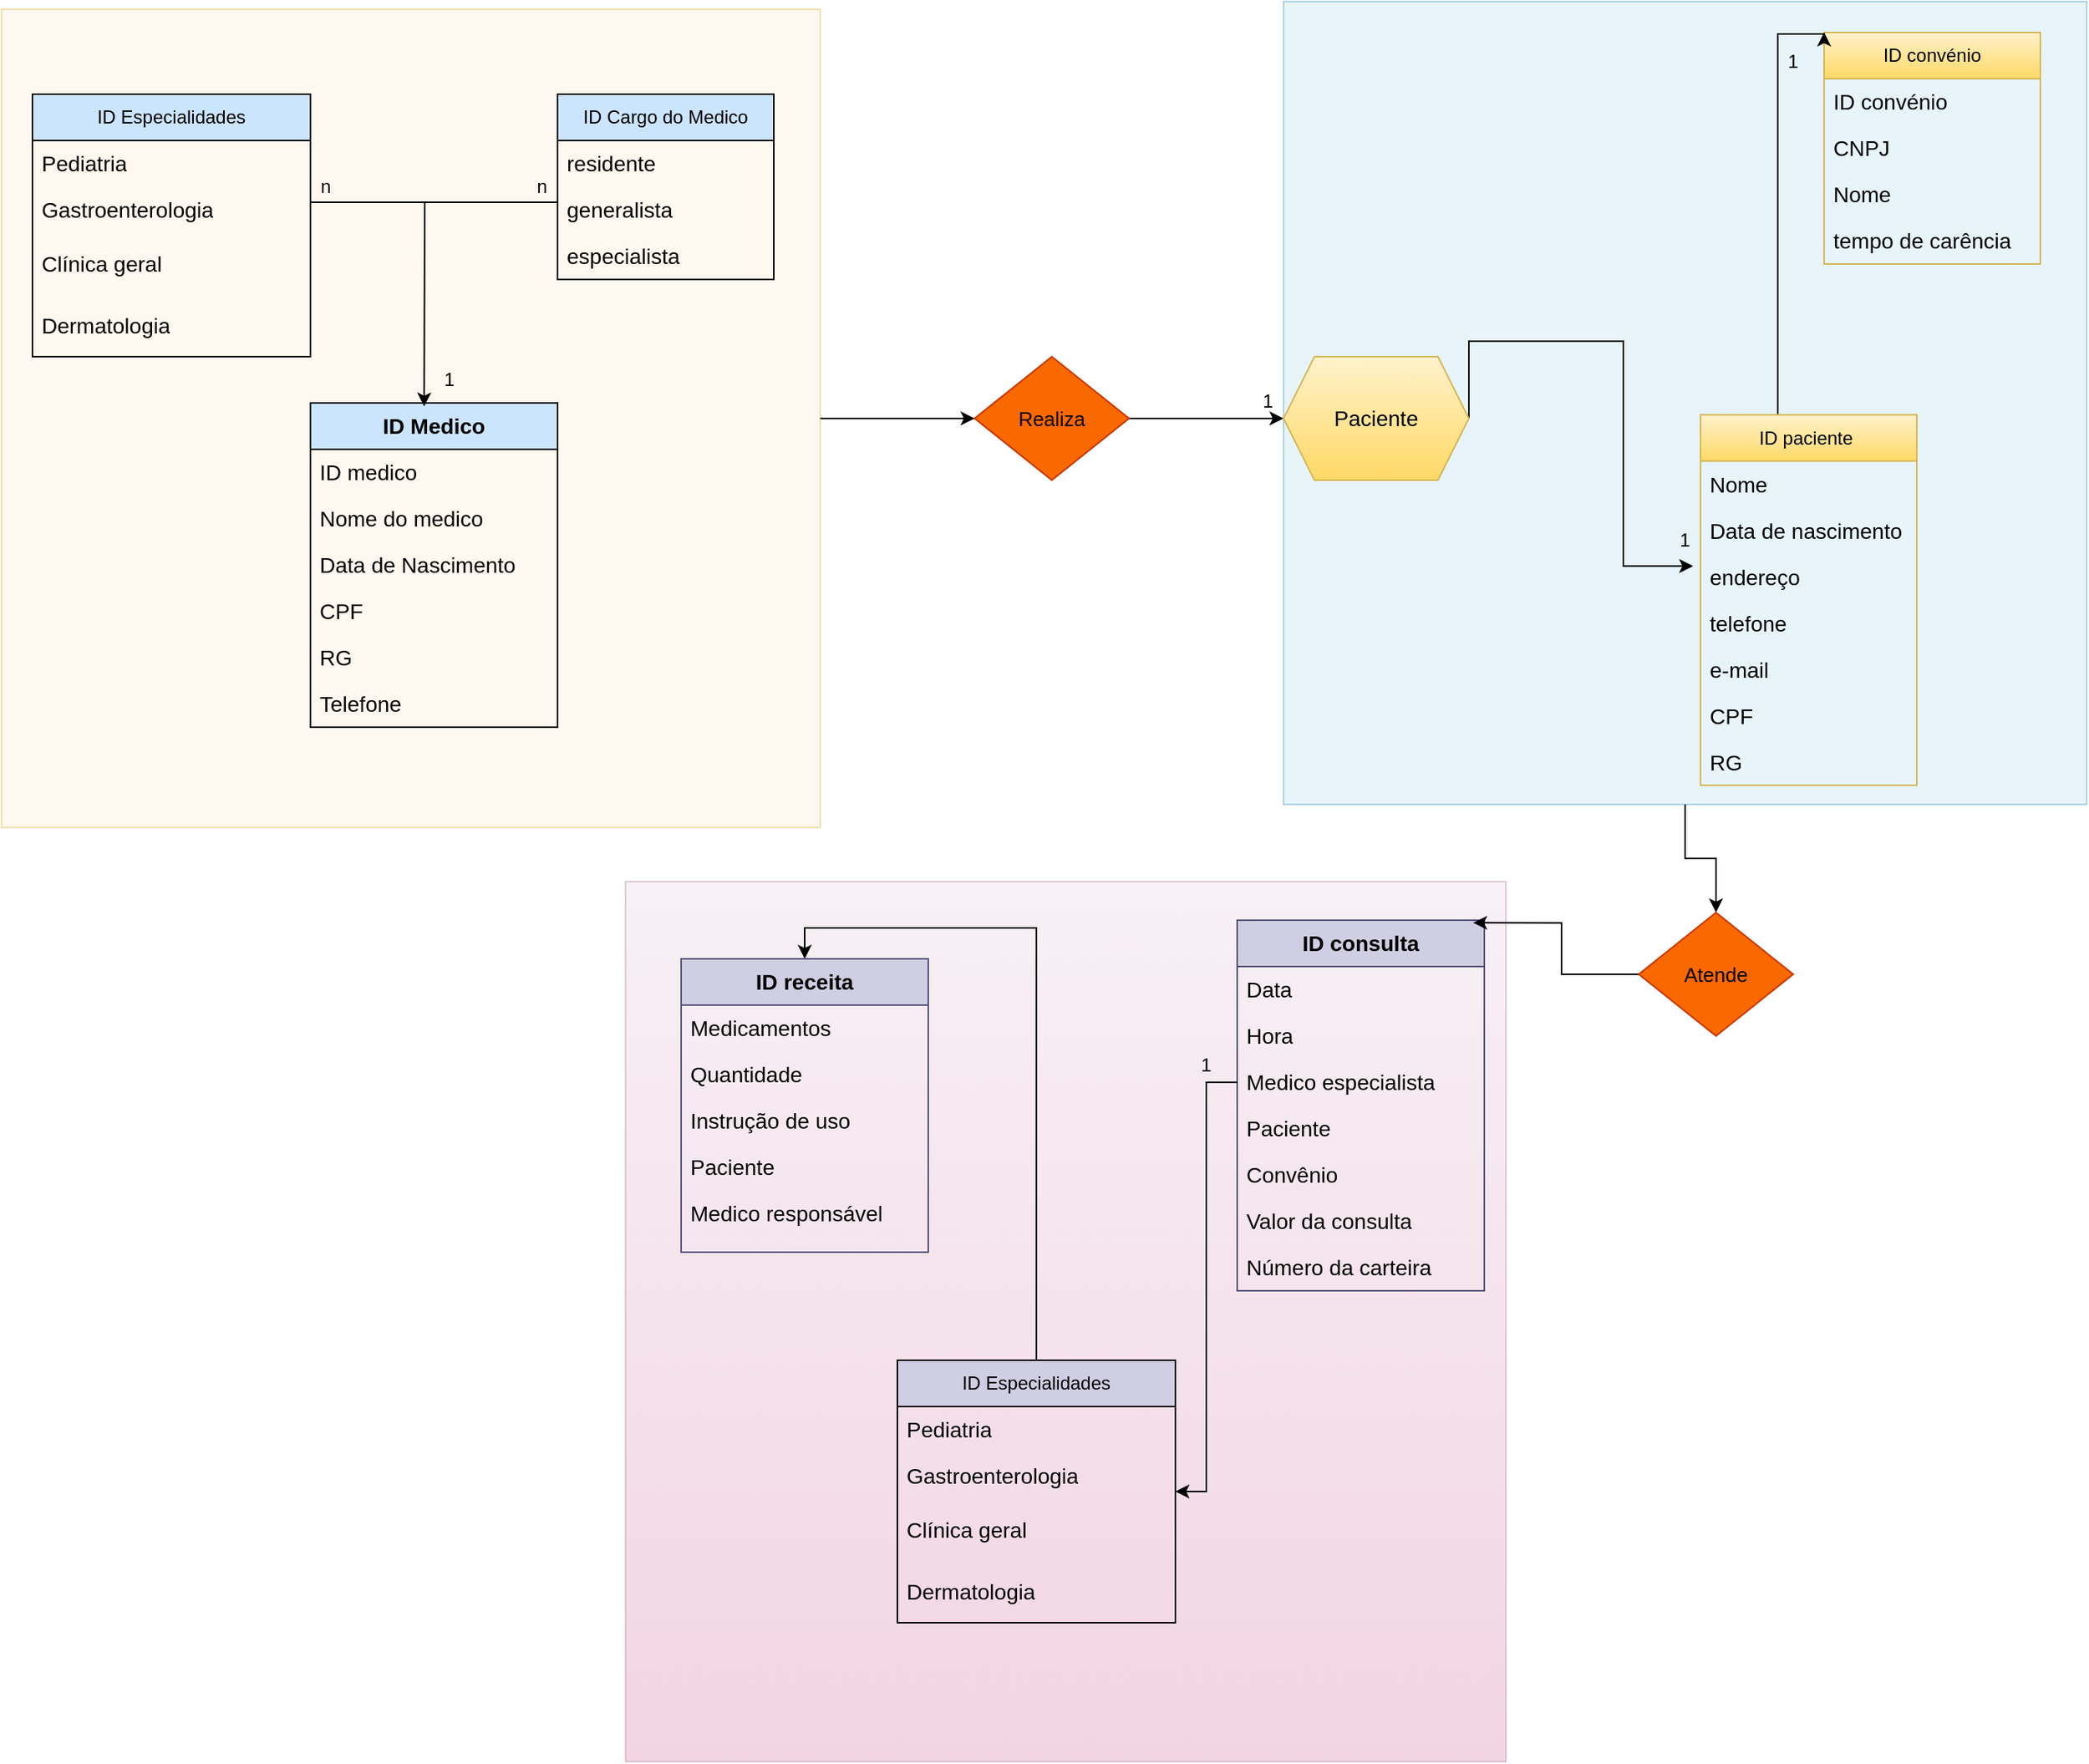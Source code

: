 <mxfile version="21.5.2" type="device">
  <diagram id="C5RBs43oDa-KdzZeNtuy" name="Page-1">
    <mxGraphModel dx="2867" dy="2313" grid="1" gridSize="10" guides="1" tooltips="1" connect="1" arrows="1" fold="1" page="1" pageScale="1" pageWidth="827" pageHeight="1169" math="0" shadow="0">
      <root>
        <mxCell id="WIyWlLk6GJQsqaUBKTNV-0" />
        <mxCell id="WIyWlLk6GJQsqaUBKTNV-1" parent="WIyWlLk6GJQsqaUBKTNV-0" />
        <mxCell id="MtNKoR--CK0qvK1nkhEk-106" style="edgeStyle=orthogonalEdgeStyle;rounded=0;orthogonalLoop=1;jettySize=auto;html=1;exitX=1;exitY=0.5;exitDx=0;exitDy=0;entryX=0;entryY=0.5;entryDx=0;entryDy=0;" parent="WIyWlLk6GJQsqaUBKTNV-1" source="MtNKoR--CK0qvK1nkhEk-14" edge="1">
          <mxGeometry relative="1" as="geometry">
            <mxPoint x="840" y="260" as="targetPoint" />
          </mxGeometry>
        </mxCell>
        <mxCell id="MtNKoR--CK0qvK1nkhEk-14" value="Realiza" style="rhombus;whiteSpace=wrap;html=1;rotation=0;labelBackgroundColor=none;fillColor=#fa6800;fontColor=#000000;strokeColor=#C73500;fontSize=13;" parent="WIyWlLk6GJQsqaUBKTNV-1" vertex="1">
          <mxGeometry x="640" y="220" width="100" height="80" as="geometry" />
        </mxCell>
        <mxCell id="MtNKoR--CK0qvK1nkhEk-17" style="edgeStyle=orthogonalEdgeStyle;rounded=0;orthogonalLoop=1;jettySize=auto;html=1;exitX=1;exitY=0.5;exitDx=0;exitDy=0;entryX=0;entryY=0.5;entryDx=0;entryDy=0;labelBackgroundColor=none;fontColor=default;" parent="WIyWlLk6GJQsqaUBKTNV-1" source="MtNKoR--CK0qvK1nkhEk-16" target="MtNKoR--CK0qvK1nkhEk-14" edge="1">
          <mxGeometry relative="1" as="geometry" />
        </mxCell>
        <mxCell id="MtNKoR--CK0qvK1nkhEk-16" value="" style="whiteSpace=wrap;html=1;aspect=fixed;opacity=30;labelBackgroundColor=none;fillColor=#ffe6cc;strokeColor=#d79b00;" parent="WIyWlLk6GJQsqaUBKTNV-1" vertex="1">
          <mxGeometry x="10" y="-5" width="530" height="530" as="geometry" />
        </mxCell>
        <mxCell id="MtNKoR--CK0qvK1nkhEk-84" value="&lt;h3&gt;ID Medico&lt;/h3&gt;" style="swimlane;whiteSpace=wrap;html=1;startSize=30;labelBackgroundColor=none;fillColor=#CCE5FF;" parent="WIyWlLk6GJQsqaUBKTNV-1" vertex="1">
          <mxGeometry x="210" y="250" width="160" height="210" as="geometry">
            <mxRectangle x="300" y="55" width="140" height="60" as="alternateBounds" />
          </mxGeometry>
        </mxCell>
        <mxCell id="MtNKoR--CK0qvK1nkhEk-85" value="CPF" style="text;strokeColor=none;fillColor=none;align=left;verticalAlign=middle;spacingLeft=4;spacingRight=4;overflow=hidden;points=[[0,0.5],[1,0.5]];portConstraint=eastwest;rotatable=0;whiteSpace=wrap;html=1;labelBackgroundColor=none;fontSize=14;" parent="MtNKoR--CK0qvK1nkhEk-84" vertex="1">
          <mxGeometry y="120" width="160" height="30" as="geometry" />
        </mxCell>
        <mxCell id="MtNKoR--CK0qvK1nkhEk-86" value="Nome do medico" style="text;strokeColor=none;fillColor=none;align=left;verticalAlign=middle;spacingLeft=4;spacingRight=4;overflow=hidden;points=[[0,0.5],[1,0.5]];portConstraint=eastwest;rotatable=0;whiteSpace=wrap;html=1;labelBackgroundColor=none;fontSize=14;" parent="MtNKoR--CK0qvK1nkhEk-84" vertex="1">
          <mxGeometry y="60" width="160" height="30" as="geometry" />
        </mxCell>
        <mxCell id="MtNKoR--CK0qvK1nkhEk-87" value="RG" style="text;strokeColor=none;fillColor=none;align=left;verticalAlign=middle;spacingLeft=4;spacingRight=4;overflow=hidden;points=[[0,0.5],[1,0.5]];portConstraint=eastwest;rotatable=0;whiteSpace=wrap;html=1;labelBackgroundColor=none;fontSize=14;" parent="MtNKoR--CK0qvK1nkhEk-84" vertex="1">
          <mxGeometry y="150" width="160" height="30" as="geometry" />
        </mxCell>
        <mxCell id="MtNKoR--CK0qvK1nkhEk-88" value="Data de Nascimento" style="text;strokeColor=none;fillColor=none;align=left;verticalAlign=middle;spacingLeft=4;spacingRight=4;overflow=hidden;points=[[0,0.5],[1,0.5]];portConstraint=eastwest;rotatable=0;whiteSpace=wrap;html=1;labelBackgroundColor=none;fontSize=14;" parent="MtNKoR--CK0qvK1nkhEk-84" vertex="1">
          <mxGeometry y="90" width="160" height="30" as="geometry" />
        </mxCell>
        <mxCell id="MtNKoR--CK0qvK1nkhEk-89" value="Telefone" style="text;strokeColor=none;fillColor=none;align=left;verticalAlign=middle;spacingLeft=4;spacingRight=4;overflow=hidden;points=[[0,0.5],[1,0.5]];portConstraint=eastwest;rotatable=0;whiteSpace=wrap;html=1;labelBackgroundColor=none;fontSize=14;" parent="MtNKoR--CK0qvK1nkhEk-84" vertex="1">
          <mxGeometry y="180" width="160" height="30" as="geometry" />
        </mxCell>
        <mxCell id="MtNKoR--CK0qvK1nkhEk-90" value="ID medico" style="text;strokeColor=none;fillColor=none;align=left;verticalAlign=middle;spacingLeft=4;spacingRight=4;overflow=hidden;points=[[0,0.5],[1,0.5]];portConstraint=eastwest;rotatable=0;whiteSpace=wrap;html=1;labelBackgroundColor=none;fontSize=14;" parent="MtNKoR--CK0qvK1nkhEk-84" vertex="1">
          <mxGeometry y="30" width="160" height="30" as="geometry" />
        </mxCell>
        <mxCell id="MtNKoR--CK0qvK1nkhEk-94" value="ID Cargo do Medico" style="swimlane;fontStyle=0;childLayout=stackLayout;horizontal=1;startSize=30;horizontalStack=0;resizeParent=1;resizeParentMax=0;resizeLast=0;collapsible=1;marginBottom=0;whiteSpace=wrap;html=1;labelBackgroundColor=none;fillColor=#CCE5FF;" parent="WIyWlLk6GJQsqaUBKTNV-1" vertex="1">
          <mxGeometry x="370" y="50" width="140" height="120" as="geometry" />
        </mxCell>
        <mxCell id="MtNKoR--CK0qvK1nkhEk-95" value="residente" style="text;strokeColor=none;fillColor=none;align=left;verticalAlign=middle;spacingLeft=4;spacingRight=4;overflow=hidden;points=[[0,0.5],[1,0.5]];portConstraint=eastwest;rotatable=0;whiteSpace=wrap;html=1;labelBackgroundColor=none;fontSize=14;" parent="MtNKoR--CK0qvK1nkhEk-94" vertex="1">
          <mxGeometry y="30" width="140" height="30" as="geometry" />
        </mxCell>
        <mxCell id="MtNKoR--CK0qvK1nkhEk-96" value=" generalista" style="text;strokeColor=none;fillColor=none;align=left;verticalAlign=middle;spacingLeft=4;spacingRight=4;overflow=hidden;points=[[0,0.5],[1,0.5]];portConstraint=eastwest;rotatable=0;whiteSpace=wrap;html=1;labelBackgroundColor=none;fontSize=14;" parent="MtNKoR--CK0qvK1nkhEk-94" vertex="1">
          <mxGeometry y="60" width="140" height="30" as="geometry" />
        </mxCell>
        <mxCell id="MtNKoR--CK0qvK1nkhEk-97" value="especialista" style="text;strokeColor=none;fillColor=none;align=left;verticalAlign=middle;spacingLeft=4;spacingRight=4;overflow=hidden;points=[[0,0.5],[1,0.5]];portConstraint=eastwest;rotatable=0;whiteSpace=wrap;html=1;labelBackgroundColor=none;fontSize=14;" parent="MtNKoR--CK0qvK1nkhEk-94" vertex="1">
          <mxGeometry y="90" width="140" height="30" as="geometry" />
        </mxCell>
        <mxCell id="MtNKoR--CK0qvK1nkhEk-98" value="ID Especialidades" style="swimlane;fontStyle=0;childLayout=stackLayout;horizontal=1;startSize=30;horizontalStack=0;resizeParent=1;resizeParentMax=0;resizeLast=0;collapsible=1;marginBottom=0;whiteSpace=wrap;html=1;labelBackgroundColor=none;fillColor=#CCE5FF;" parent="WIyWlLk6GJQsqaUBKTNV-1" vertex="1">
          <mxGeometry x="30" y="50" width="180" height="170" as="geometry" />
        </mxCell>
        <mxCell id="MtNKoR--CK0qvK1nkhEk-99" value="Pediatria" style="text;strokeColor=none;fillColor=none;align=left;verticalAlign=middle;spacingLeft=4;spacingRight=4;overflow=hidden;points=[[0,0.5],[1,0.5]];portConstraint=eastwest;rotatable=0;whiteSpace=wrap;html=1;labelBackgroundColor=none;fontSize=14;" parent="MtNKoR--CK0qvK1nkhEk-98" vertex="1">
          <mxGeometry y="30" width="180" height="30" as="geometry" />
        </mxCell>
        <mxCell id="MtNKoR--CK0qvK1nkhEk-100" value="Gastroenterologia " style="text;strokeColor=none;fillColor=none;align=left;verticalAlign=middle;spacingLeft=4;spacingRight=4;overflow=hidden;points=[[0,0.5],[1,0.5]];portConstraint=eastwest;rotatable=0;whiteSpace=wrap;html=1;labelBackgroundColor=none;fontSize=14;" parent="MtNKoR--CK0qvK1nkhEk-98" vertex="1">
          <mxGeometry y="60" width="180" height="30" as="geometry" />
        </mxCell>
        <mxCell id="MtNKoR--CK0qvK1nkhEk-101" value="Clínica geral" style="text;strokeColor=none;fillColor=none;align=left;verticalAlign=middle;spacingLeft=4;spacingRight=4;overflow=hidden;points=[[0,0.5],[1,0.5]];portConstraint=eastwest;rotatable=0;whiteSpace=wrap;html=1;labelBackgroundColor=none;fontSize=14;" parent="MtNKoR--CK0qvK1nkhEk-98" vertex="1">
          <mxGeometry y="90" width="180" height="40" as="geometry" />
        </mxCell>
        <mxCell id="MtNKoR--CK0qvK1nkhEk-102" value="Dermatologia" style="text;strokeColor=none;fillColor=none;align=left;verticalAlign=middle;spacingLeft=4;spacingRight=4;overflow=hidden;points=[[0,0.5],[1,0.5]];portConstraint=eastwest;rotatable=0;whiteSpace=wrap;html=1;labelBackgroundColor=none;fontSize=14;" parent="MtNKoR--CK0qvK1nkhEk-98" vertex="1">
          <mxGeometry y="130" width="180" height="40" as="geometry" />
        </mxCell>
        <mxCell id="QV5UCwgn0tp7EuJSe0XU-17" style="edgeStyle=orthogonalEdgeStyle;rounded=0;orthogonalLoop=1;jettySize=auto;html=1;exitX=0.5;exitY=1;exitDx=0;exitDy=0;entryX=0.5;entryY=0;entryDx=0;entryDy=0;" edge="1" parent="WIyWlLk6GJQsqaUBKTNV-1" source="MtNKoR--CK0qvK1nkhEk-103" target="QV5UCwgn0tp7EuJSe0XU-16">
          <mxGeometry relative="1" as="geometry" />
        </mxCell>
        <mxCell id="MtNKoR--CK0qvK1nkhEk-103" value="" style="whiteSpace=wrap;html=1;aspect=fixed;opacity=30;labelBackgroundColor=none;fillColor=#b1ddf0;strokeColor=#10739e;" parent="WIyWlLk6GJQsqaUBKTNV-1" vertex="1">
          <mxGeometry x="840" y="-10" width="520" height="520" as="geometry" />
        </mxCell>
        <mxCell id="MtNKoR--CK0qvK1nkhEk-117" value="ID convénio" style="swimlane;fontStyle=0;childLayout=stackLayout;horizontal=1;startSize=30;horizontalStack=0;resizeParent=1;resizeParentMax=0;resizeLast=0;collapsible=1;marginBottom=0;whiteSpace=wrap;html=1;labelBackgroundColor=none;fillColor=#fff2cc;gradientColor=#ffd966;strokeColor=#d6b656;" parent="WIyWlLk6GJQsqaUBKTNV-1" vertex="1">
          <mxGeometry x="1190" y="10" width="140" height="150" as="geometry" />
        </mxCell>
        <mxCell id="MtNKoR--CK0qvK1nkhEk-118" value="ID convénio" style="text;strokeColor=none;fillColor=none;align=left;verticalAlign=middle;spacingLeft=4;spacingRight=4;overflow=hidden;points=[[0,0.5],[1,0.5]];portConstraint=eastwest;rotatable=0;whiteSpace=wrap;html=1;labelBackgroundColor=none;fontSize=14;" parent="MtNKoR--CK0qvK1nkhEk-117" vertex="1">
          <mxGeometry y="30" width="140" height="30" as="geometry" />
        </mxCell>
        <mxCell id="MtNKoR--CK0qvK1nkhEk-119" value="CNPJ" style="text;strokeColor=none;fillColor=none;align=left;verticalAlign=middle;spacingLeft=4;spacingRight=4;overflow=hidden;points=[[0,0.5],[1,0.5]];portConstraint=eastwest;rotatable=0;whiteSpace=wrap;html=1;labelBackgroundColor=none;fontSize=14;" parent="MtNKoR--CK0qvK1nkhEk-117" vertex="1">
          <mxGeometry y="60" width="140" height="30" as="geometry" />
        </mxCell>
        <mxCell id="MtNKoR--CK0qvK1nkhEk-120" value="Nome" style="text;strokeColor=none;fillColor=none;align=left;verticalAlign=middle;spacingLeft=4;spacingRight=4;overflow=hidden;points=[[0,0.5],[1,0.5]];portConstraint=eastwest;rotatable=0;whiteSpace=wrap;html=1;labelBackgroundColor=none;fontSize=14;" parent="MtNKoR--CK0qvK1nkhEk-117" vertex="1">
          <mxGeometry y="90" width="140" height="30" as="geometry" />
        </mxCell>
        <mxCell id="MtNKoR--CK0qvK1nkhEk-121" value=" tempo de carência" style="text;strokeColor=none;fillColor=none;align=left;verticalAlign=middle;spacingLeft=4;spacingRight=4;overflow=hidden;points=[[0,0.5],[1,0.5]];portConstraint=eastwest;rotatable=0;whiteSpace=wrap;html=1;labelBackgroundColor=none;fontSize=14;" parent="MtNKoR--CK0qvK1nkhEk-117" vertex="1">
          <mxGeometry y="120" width="140" height="30" as="geometry" />
        </mxCell>
        <mxCell id="MtNKoR--CK0qvK1nkhEk-143" style="edgeStyle=orthogonalEdgeStyle;rounded=0;orthogonalLoop=1;jettySize=auto;html=1;exitX=0.5;exitY=0;exitDx=0;exitDy=0;entryX=0;entryY=0;entryDx=0;entryDy=0;" parent="WIyWlLk6GJQsqaUBKTNV-1" target="MtNKoR--CK0qvK1nkhEk-117" edge="1">
          <mxGeometry relative="1" as="geometry">
            <mxPoint x="1160" y="258.8" as="sourcePoint" />
            <mxPoint x="1170" y="11.19" as="targetPoint" />
            <Array as="points">
              <mxPoint x="1160" y="11" />
              <mxPoint x="1190" y="11" />
            </Array>
          </mxGeometry>
        </mxCell>
        <mxCell id="MtNKoR--CK0qvK1nkhEk-123" value="ID paciente&amp;nbsp;" style="swimlane;fontStyle=0;childLayout=stackLayout;horizontal=1;startSize=30;horizontalStack=0;resizeParent=1;resizeParentMax=0;resizeLast=0;collapsible=1;marginBottom=0;whiteSpace=wrap;html=1;labelBackgroundColor=none;fillColor=#fff2cc;gradientColor=#ffd966;strokeColor=#d6b656;" parent="WIyWlLk6GJQsqaUBKTNV-1" vertex="1">
          <mxGeometry x="1110" y="257.61" width="140" height="240" as="geometry" />
        </mxCell>
        <mxCell id="MtNKoR--CK0qvK1nkhEk-124" value="Nome" style="text;strokeColor=none;fillColor=none;align=left;verticalAlign=middle;spacingLeft=4;spacingRight=4;overflow=hidden;points=[[0,0.5],[1,0.5]];portConstraint=eastwest;rotatable=0;whiteSpace=wrap;html=1;labelBackgroundColor=none;fontSize=14;" parent="MtNKoR--CK0qvK1nkhEk-123" vertex="1">
          <mxGeometry y="30" width="140" height="30" as="geometry" />
        </mxCell>
        <mxCell id="MtNKoR--CK0qvK1nkhEk-125" value="Data de nascimento" style="text;strokeColor=none;fillColor=none;align=left;verticalAlign=middle;spacingLeft=4;spacingRight=4;overflow=hidden;points=[[0,0.5],[1,0.5]];portConstraint=eastwest;rotatable=0;whiteSpace=wrap;html=1;labelBackgroundColor=none;fontSize=14;" parent="MtNKoR--CK0qvK1nkhEk-123" vertex="1">
          <mxGeometry y="60" width="140" height="30" as="geometry" />
        </mxCell>
        <mxCell id="MtNKoR--CK0qvK1nkhEk-126" value="endereço" style="text;strokeColor=none;fillColor=none;align=left;verticalAlign=middle;spacingLeft=4;spacingRight=4;overflow=hidden;points=[[0,0.5],[1,0.5]];portConstraint=eastwest;rotatable=0;whiteSpace=wrap;html=1;labelBackgroundColor=none;fontSize=14;" parent="MtNKoR--CK0qvK1nkhEk-123" vertex="1">
          <mxGeometry y="90" width="140" height="30" as="geometry" />
        </mxCell>
        <mxCell id="MtNKoR--CK0qvK1nkhEk-127" value="telefone" style="text;strokeColor=none;fillColor=none;align=left;verticalAlign=middle;spacingLeft=4;spacingRight=4;overflow=hidden;points=[[0,0.5],[1,0.5]];portConstraint=eastwest;rotatable=0;whiteSpace=wrap;html=1;labelBackgroundColor=none;fontSize=14;" parent="MtNKoR--CK0qvK1nkhEk-123" vertex="1">
          <mxGeometry y="120" width="140" height="30" as="geometry" />
        </mxCell>
        <mxCell id="MtNKoR--CK0qvK1nkhEk-128" value="e-mail" style="text;strokeColor=none;fillColor=none;align=left;verticalAlign=middle;spacingLeft=4;spacingRight=4;overflow=hidden;points=[[0,0.5],[1,0.5]];portConstraint=eastwest;rotatable=0;whiteSpace=wrap;html=1;labelBackgroundColor=none;fontSize=14;" parent="MtNKoR--CK0qvK1nkhEk-123" vertex="1">
          <mxGeometry y="150" width="140" height="30" as="geometry" />
        </mxCell>
        <mxCell id="MtNKoR--CK0qvK1nkhEk-129" value="CPF" style="text;strokeColor=none;fillColor=none;align=left;verticalAlign=middle;spacingLeft=4;spacingRight=4;overflow=hidden;points=[[0,0.5],[1,0.5]];portConstraint=eastwest;rotatable=0;whiteSpace=wrap;html=1;labelBackgroundColor=none;fontSize=14;" parent="MtNKoR--CK0qvK1nkhEk-123" vertex="1">
          <mxGeometry y="180" width="140" height="30" as="geometry" />
        </mxCell>
        <mxCell id="MtNKoR--CK0qvK1nkhEk-130" value="RG" style="text;strokeColor=none;fillColor=none;align=left;verticalAlign=middle;spacingLeft=4;spacingRight=4;overflow=hidden;points=[[0,0.5],[1,0.5]];portConstraint=eastwest;rotatable=0;whiteSpace=wrap;html=1;labelBackgroundColor=none;fontSize=14;" parent="MtNKoR--CK0qvK1nkhEk-123" vertex="1">
          <mxGeometry y="210" width="140" height="30" as="geometry" />
        </mxCell>
        <mxCell id="QV5UCwgn0tp7EuJSe0XU-0" style="edgeStyle=orthogonalEdgeStyle;rounded=0;orthogonalLoop=1;jettySize=auto;html=1;exitX=1;exitY=0.5;exitDx=0;exitDy=0;entryX=-0.034;entryY=0.267;entryDx=0;entryDy=0;entryPerimeter=0;" edge="1" parent="WIyWlLk6GJQsqaUBKTNV-1" source="MtNKoR--CK0qvK1nkhEk-132" target="MtNKoR--CK0qvK1nkhEk-126">
          <mxGeometry relative="1" as="geometry">
            <Array as="points">
              <mxPoint x="960" y="210" />
              <mxPoint x="1060" y="210" />
              <mxPoint x="1060" y="356" />
            </Array>
          </mxGeometry>
        </mxCell>
        <mxCell id="MtNKoR--CK0qvK1nkhEk-132" value="Paciente" style="shape=hexagon;perimeter=hexagonPerimeter2;whiteSpace=wrap;html=1;fixedSize=1;labelBackgroundColor=none;fillColor=#fff2cc;gradientColor=#ffd966;strokeColor=#d6b656;fontSize=14;" parent="WIyWlLk6GJQsqaUBKTNV-1" vertex="1">
          <mxGeometry x="840" y="220" width="120" height="80" as="geometry" />
        </mxCell>
        <mxCell id="MtNKoR--CK0qvK1nkhEk-144" value="1" style="text;strokeColor=none;align=center;fillColor=none;html=1;verticalAlign=middle;whiteSpace=wrap;rounded=0;" parent="WIyWlLk6GJQsqaUBKTNV-1" vertex="1">
          <mxGeometry x="810" y="240" width="40" height="17.61" as="geometry" />
        </mxCell>
        <mxCell id="MtNKoR--CK0qvK1nkhEk-149" value="" style="whiteSpace=wrap;html=1;aspect=fixed;opacity=30;labelBackgroundColor=none;fillColor=#e6d0de;strokeColor=#996185;gradientColor=#d5739d;" parent="WIyWlLk6GJQsqaUBKTNV-1" vertex="1">
          <mxGeometry x="414" y="560" width="570" height="570" as="geometry" />
        </mxCell>
        <mxCell id="MtNKoR--CK0qvK1nkhEk-155" value="&lt;h3&gt;ID consulta&lt;/h3&gt;" style="swimlane;whiteSpace=wrap;html=1;startSize=30;labelBackgroundColor=none;fillColor=#d0cee2;strokeColor=#56517e;" parent="WIyWlLk6GJQsqaUBKTNV-1" vertex="1">
          <mxGeometry x="810" y="585" width="160" height="240" as="geometry">
            <mxRectangle x="300" y="55" width="140" height="60" as="alternateBounds" />
          </mxGeometry>
        </mxCell>
        <mxCell id="MtNKoR--CK0qvK1nkhEk-156" value="Paciente" style="text;strokeColor=none;fillColor=none;align=left;verticalAlign=middle;spacingLeft=4;spacingRight=4;overflow=hidden;points=[[0,0.5],[1,0.5]];portConstraint=eastwest;rotatable=0;whiteSpace=wrap;html=1;labelBackgroundColor=none;fontSize=14;" parent="MtNKoR--CK0qvK1nkhEk-155" vertex="1">
          <mxGeometry y="120" width="160" height="30" as="geometry" />
        </mxCell>
        <mxCell id="MtNKoR--CK0qvK1nkhEk-157" value="Hora" style="text;strokeColor=none;fillColor=none;align=left;verticalAlign=middle;spacingLeft=4;spacingRight=4;overflow=hidden;points=[[0,0.5],[1,0.5]];portConstraint=eastwest;rotatable=0;whiteSpace=wrap;html=1;labelBackgroundColor=none;fontSize=14;" parent="MtNKoR--CK0qvK1nkhEk-155" vertex="1">
          <mxGeometry y="60" width="160" height="30" as="geometry" />
        </mxCell>
        <mxCell id="MtNKoR--CK0qvK1nkhEk-158" value="Convênio" style="text;strokeColor=none;fillColor=none;align=left;verticalAlign=middle;spacingLeft=4;spacingRight=4;overflow=hidden;points=[[0,0.5],[1,0.5]];portConstraint=eastwest;rotatable=0;whiteSpace=wrap;html=1;labelBackgroundColor=none;fontSize=14;" parent="MtNKoR--CK0qvK1nkhEk-155" vertex="1">
          <mxGeometry y="150" width="160" height="30" as="geometry" />
        </mxCell>
        <mxCell id="MtNKoR--CK0qvK1nkhEk-159" value="Medico especialista" style="text;strokeColor=none;fillColor=none;align=left;verticalAlign=middle;spacingLeft=4;spacingRight=4;overflow=hidden;points=[[0,0.5],[1,0.5]];portConstraint=eastwest;rotatable=0;whiteSpace=wrap;html=1;labelBackgroundColor=none;fontSize=14;" parent="MtNKoR--CK0qvK1nkhEk-155" vertex="1">
          <mxGeometry y="90" width="160" height="30" as="geometry" />
        </mxCell>
        <mxCell id="MtNKoR--CK0qvK1nkhEk-160" value="Valor da consulta" style="text;strokeColor=none;fillColor=none;align=left;verticalAlign=middle;spacingLeft=4;spacingRight=4;overflow=hidden;points=[[0,0.5],[1,0.5]];portConstraint=eastwest;rotatable=0;whiteSpace=wrap;html=1;labelBackgroundColor=none;fontSize=14;" parent="MtNKoR--CK0qvK1nkhEk-155" vertex="1">
          <mxGeometry y="180" width="160" height="30" as="geometry" />
        </mxCell>
        <mxCell id="MtNKoR--CK0qvK1nkhEk-161" value="Data" style="text;strokeColor=none;fillColor=none;align=left;verticalAlign=middle;spacingLeft=4;spacingRight=4;overflow=hidden;points=[[0,0.5],[1,0.5]];portConstraint=eastwest;rotatable=0;whiteSpace=wrap;html=1;labelBackgroundColor=none;strokeWidth=1;fontSize=14;" parent="MtNKoR--CK0qvK1nkhEk-155" vertex="1">
          <mxGeometry y="30" width="160" height="30" as="geometry" />
        </mxCell>
        <mxCell id="MtNKoR--CK0qvK1nkhEk-163" value="Número da carteira" style="text;strokeColor=none;fillColor=none;align=left;verticalAlign=middle;spacingLeft=4;spacingRight=4;overflow=hidden;points=[[0,0.5],[1,0.5]];portConstraint=eastwest;rotatable=0;whiteSpace=wrap;html=1;labelBackgroundColor=none;fontSize=14;" parent="MtNKoR--CK0qvK1nkhEk-155" vertex="1">
          <mxGeometry y="210" width="160" height="30" as="geometry" />
        </mxCell>
        <mxCell id="QV5UCwgn0tp7EuJSe0XU-14" style="edgeStyle=orthogonalEdgeStyle;rounded=0;orthogonalLoop=1;jettySize=auto;html=1;exitX=0.5;exitY=0;exitDx=0;exitDy=0;entryX=0.5;entryY=0;entryDx=0;entryDy=0;" edge="1" parent="WIyWlLk6GJQsqaUBKTNV-1" source="MtNKoR--CK0qvK1nkhEk-169" target="MtNKoR--CK0qvK1nkhEk-177">
          <mxGeometry relative="1" as="geometry" />
        </mxCell>
        <mxCell id="MtNKoR--CK0qvK1nkhEk-169" value="ID Especialidades" style="swimlane;fontStyle=0;childLayout=stackLayout;horizontal=1;startSize=30;horizontalStack=0;resizeParent=1;resizeParentMax=0;resizeLast=0;collapsible=1;marginBottom=0;whiteSpace=wrap;html=1;labelBackgroundColor=none;fillColor=#D0CEE2;" parent="WIyWlLk6GJQsqaUBKTNV-1" vertex="1">
          <mxGeometry x="590" y="870" width="180" height="170" as="geometry" />
        </mxCell>
        <mxCell id="MtNKoR--CK0qvK1nkhEk-170" value="Pediatria" style="text;strokeColor=none;fillColor=none;align=left;verticalAlign=middle;spacingLeft=4;spacingRight=4;overflow=hidden;points=[[0,0.5],[1,0.5]];portConstraint=eastwest;rotatable=0;whiteSpace=wrap;html=1;labelBackgroundColor=none;fontSize=14;" parent="MtNKoR--CK0qvK1nkhEk-169" vertex="1">
          <mxGeometry y="30" width="180" height="30" as="geometry" />
        </mxCell>
        <mxCell id="MtNKoR--CK0qvK1nkhEk-171" value="Gastroenterologia " style="text;strokeColor=none;fillColor=none;align=left;verticalAlign=middle;spacingLeft=4;spacingRight=4;overflow=hidden;points=[[0,0.5],[1,0.5]];portConstraint=eastwest;rotatable=0;whiteSpace=wrap;html=1;labelBackgroundColor=none;fontSize=14;" parent="MtNKoR--CK0qvK1nkhEk-169" vertex="1">
          <mxGeometry y="60" width="180" height="30" as="geometry" />
        </mxCell>
        <mxCell id="MtNKoR--CK0qvK1nkhEk-172" value="Clínica geral" style="text;strokeColor=none;fillColor=none;align=left;verticalAlign=middle;spacingLeft=4;spacingRight=4;overflow=hidden;points=[[0,0.5],[1,0.5]];portConstraint=eastwest;rotatable=0;whiteSpace=wrap;html=1;labelBackgroundColor=none;fontSize=14;" parent="MtNKoR--CK0qvK1nkhEk-169" vertex="1">
          <mxGeometry y="90" width="180" height="40" as="geometry" />
        </mxCell>
        <mxCell id="MtNKoR--CK0qvK1nkhEk-173" value="Dermatologia" style="text;strokeColor=none;fillColor=none;align=left;verticalAlign=middle;spacingLeft=4;spacingRight=4;overflow=hidden;points=[[0,0.5],[1,0.5]];portConstraint=eastwest;rotatable=0;whiteSpace=wrap;html=1;labelBackgroundColor=none;fontSize=14;" parent="MtNKoR--CK0qvK1nkhEk-169" vertex="1">
          <mxGeometry y="130" width="180" height="40" as="geometry" />
        </mxCell>
        <mxCell id="MtNKoR--CK0qvK1nkhEk-177" value="&lt;h3&gt;ID receita&lt;/h3&gt;" style="swimlane;whiteSpace=wrap;html=1;startSize=30;labelBackgroundColor=none;fillColor=#d0cee2;strokeColor=#56517e;" parent="WIyWlLk6GJQsqaUBKTNV-1" vertex="1">
          <mxGeometry x="450" y="610" width="160" height="190" as="geometry">
            <mxRectangle x="300" y="55" width="140" height="60" as="alternateBounds" />
          </mxGeometry>
        </mxCell>
        <mxCell id="MtNKoR--CK0qvK1nkhEk-178" value="Paciente" style="text;strokeColor=none;fillColor=none;align=left;verticalAlign=middle;spacingLeft=4;spacingRight=4;overflow=hidden;points=[[0,0.5],[1,0.5]];portConstraint=eastwest;rotatable=0;whiteSpace=wrap;html=1;labelBackgroundColor=none;fontSize=14;" parent="MtNKoR--CK0qvK1nkhEk-177" vertex="1">
          <mxGeometry y="120" width="160" height="30" as="geometry" />
        </mxCell>
        <mxCell id="MtNKoR--CK0qvK1nkhEk-179" value="Quantidade" style="text;strokeColor=none;fillColor=none;align=left;verticalAlign=middle;spacingLeft=4;spacingRight=4;overflow=hidden;points=[[0,0.5],[1,0.5]];portConstraint=eastwest;rotatable=0;whiteSpace=wrap;html=1;labelBackgroundColor=none;fontSize=14;" parent="MtNKoR--CK0qvK1nkhEk-177" vertex="1">
          <mxGeometry y="60" width="160" height="30" as="geometry" />
        </mxCell>
        <mxCell id="MtNKoR--CK0qvK1nkhEk-180" value="Medico responsável" style="text;strokeColor=none;fillColor=none;align=left;verticalAlign=middle;spacingLeft=4;spacingRight=4;overflow=hidden;points=[[0,0.5],[1,0.5]];portConstraint=eastwest;rotatable=0;whiteSpace=wrap;html=1;labelBackgroundColor=none;fontSize=14;" parent="MtNKoR--CK0qvK1nkhEk-177" vertex="1">
          <mxGeometry y="150" width="160" height="30" as="geometry" />
        </mxCell>
        <mxCell id="MtNKoR--CK0qvK1nkhEk-181" value="Instrução de uso" style="text;strokeColor=none;fillColor=none;align=left;verticalAlign=middle;spacingLeft=4;spacingRight=4;overflow=hidden;points=[[0,0.5],[1,0.5]];portConstraint=eastwest;rotatable=0;whiteSpace=wrap;html=1;labelBackgroundColor=none;fontSize=14;" parent="MtNKoR--CK0qvK1nkhEk-177" vertex="1">
          <mxGeometry y="90" width="160" height="30" as="geometry" />
        </mxCell>
        <mxCell id="MtNKoR--CK0qvK1nkhEk-183" value="Medicamentos" style="text;strokeColor=none;fillColor=none;align=left;verticalAlign=middle;spacingLeft=4;spacingRight=4;overflow=hidden;points=[[0,0.5],[1,0.5]];portConstraint=eastwest;rotatable=0;whiteSpace=wrap;html=1;labelBackgroundColor=none;strokeWidth=1;fontSize=14;" parent="MtNKoR--CK0qvK1nkhEk-177" vertex="1">
          <mxGeometry y="30" width="160" height="30" as="geometry" />
        </mxCell>
        <mxCell id="QV5UCwgn0tp7EuJSe0XU-3" value="" style="endArrow=none;html=1;rounded=0;" edge="1" parent="WIyWlLk6GJQsqaUBKTNV-1">
          <mxGeometry width="50" height="50" relative="1" as="geometry">
            <mxPoint x="210" y="120" as="sourcePoint" />
            <mxPoint x="370" y="120" as="targetPoint" />
            <Array as="points">
              <mxPoint x="290" y="120" />
            </Array>
          </mxGeometry>
        </mxCell>
        <mxCell id="QV5UCwgn0tp7EuJSe0XU-5" value="" style="endArrow=classic;html=1;rounded=0;entryX=0.46;entryY=0.011;entryDx=0;entryDy=0;entryPerimeter=0;" edge="1" parent="WIyWlLk6GJQsqaUBKTNV-1" target="MtNKoR--CK0qvK1nkhEk-84">
          <mxGeometry width="50" height="50" relative="1" as="geometry">
            <mxPoint x="284" y="120" as="sourcePoint" />
            <mxPoint x="340" y="210" as="targetPoint" />
          </mxGeometry>
        </mxCell>
        <mxCell id="QV5UCwgn0tp7EuJSe0XU-6" value="n" style="text;strokeColor=none;align=center;fillColor=none;html=1;verticalAlign=middle;whiteSpace=wrap;rounded=0;" vertex="1" parent="WIyWlLk6GJQsqaUBKTNV-1">
          <mxGeometry x="330" y="95" width="60" height="30" as="geometry" />
        </mxCell>
        <mxCell id="QV5UCwgn0tp7EuJSe0XU-7" value="n" style="text;strokeColor=none;align=center;fillColor=none;html=1;verticalAlign=middle;whiteSpace=wrap;rounded=0;" vertex="1" parent="WIyWlLk6GJQsqaUBKTNV-1">
          <mxGeometry x="190" y="95" width="60" height="30" as="geometry" />
        </mxCell>
        <mxCell id="QV5UCwgn0tp7EuJSe0XU-8" value="1" style="text;strokeColor=none;align=center;fillColor=none;html=1;verticalAlign=middle;whiteSpace=wrap;rounded=0;" vertex="1" parent="WIyWlLk6GJQsqaUBKTNV-1">
          <mxGeometry x="270" y="220" width="60" height="30" as="geometry" />
        </mxCell>
        <mxCell id="QV5UCwgn0tp7EuJSe0XU-9" value="1" style="text;strokeColor=none;align=center;fillColor=none;html=1;verticalAlign=middle;whiteSpace=wrap;rounded=0;" vertex="1" parent="WIyWlLk6GJQsqaUBKTNV-1">
          <mxGeometry x="1080" y="330" width="40" height="17.61" as="geometry" />
        </mxCell>
        <mxCell id="QV5UCwgn0tp7EuJSe0XU-10" value="1" style="text;strokeColor=none;align=center;fillColor=none;html=1;verticalAlign=middle;whiteSpace=wrap;rounded=0;" vertex="1" parent="WIyWlLk6GJQsqaUBKTNV-1">
          <mxGeometry x="1150" y="20" width="40" height="17.61" as="geometry" />
        </mxCell>
        <mxCell id="QV5UCwgn0tp7EuJSe0XU-13" style="edgeStyle=orthogonalEdgeStyle;rounded=0;orthogonalLoop=1;jettySize=auto;html=1;exitX=0;exitY=0.5;exitDx=0;exitDy=0;entryX=1;entryY=0.5;entryDx=0;entryDy=0;" edge="1" parent="WIyWlLk6GJQsqaUBKTNV-1" source="MtNKoR--CK0qvK1nkhEk-159" target="MtNKoR--CK0qvK1nkhEk-169">
          <mxGeometry relative="1" as="geometry" />
        </mxCell>
        <mxCell id="QV5UCwgn0tp7EuJSe0XU-15" value="1" style="text;strokeColor=none;align=center;fillColor=none;html=1;verticalAlign=middle;whiteSpace=wrap;rounded=0;" vertex="1" parent="WIyWlLk6GJQsqaUBKTNV-1">
          <mxGeometry x="770" y="670" width="40" height="17.61" as="geometry" />
        </mxCell>
        <mxCell id="QV5UCwgn0tp7EuJSe0XU-18" style="edgeStyle=orthogonalEdgeStyle;rounded=0;orthogonalLoop=1;jettySize=auto;html=1;exitX=0;exitY=0.5;exitDx=0;exitDy=0;entryX=0.955;entryY=0.007;entryDx=0;entryDy=0;entryPerimeter=0;" edge="1" parent="WIyWlLk6GJQsqaUBKTNV-1" source="QV5UCwgn0tp7EuJSe0XU-16" target="MtNKoR--CK0qvK1nkhEk-155">
          <mxGeometry relative="1" as="geometry" />
        </mxCell>
        <mxCell id="QV5UCwgn0tp7EuJSe0XU-16" value="Atende" style="rhombus;whiteSpace=wrap;html=1;rotation=0;labelBackgroundColor=none;fillColor=#fa6800;fontColor=#000000;strokeColor=#C73500;fontSize=13;" vertex="1" parent="WIyWlLk6GJQsqaUBKTNV-1">
          <mxGeometry x="1070" y="580" width="100" height="80" as="geometry" />
        </mxCell>
      </root>
    </mxGraphModel>
  </diagram>
</mxfile>
